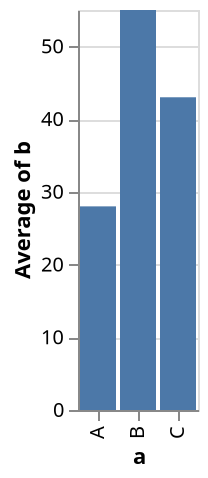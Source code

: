 {
    "$schema": "https://vega.github.io/schema/vega-lite/v5.json",
    "description": "simple bar chart with embedded data",
    "data": {
      "values": [
        {"a": "A","b": 28}, 
        {"a": "B","b": 55}, 
        {"a": "C","b": 43}
      ]
    },
    "mark": "bar",
    "encoding": {
      "x": {"field": "a", "type": "ordinal"},
      "y": {"field": "b", "type": "quantitative", "aggregate":"average"}
    }
  }
  